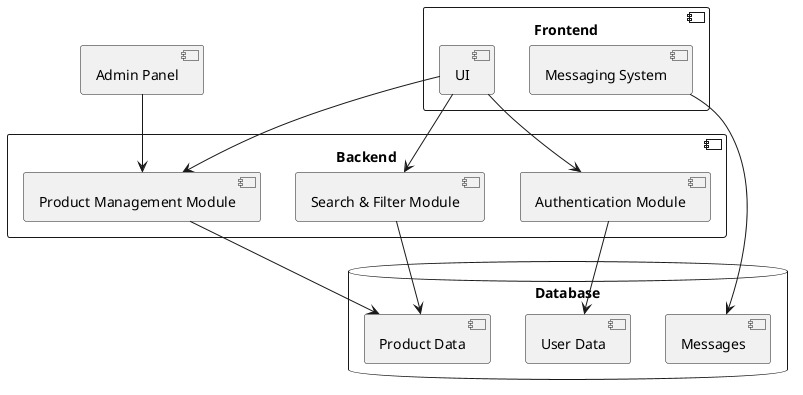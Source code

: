 @startuml   
component "Frontend" {
    [UI] 
    [Messaging System]
}

component "Backend" {
    [Authentication Module]
    [Product Management Module]
    [Search & Filter Module]
}

database "Database" {
    [User Data]
    [Product Data]
    [Messages]
}

component "Admin Panel" 

[UI] --> [Authentication Module]
[UI] --> [Product Management Module]
[UI] --> [Search & Filter Module]
[Messaging System] --> [Messages]

[Authentication Module] --> [User Data]
[Product Management Module] --> [Product Data]
[Search & Filter Module] --> [Product Data]
[Admin Panel] --> [Product Management Module]

@enduml
